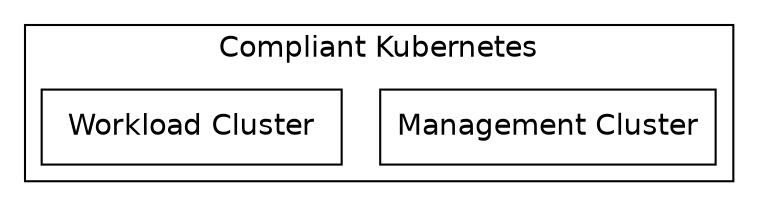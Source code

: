 digraph system {
  graph [fontname = "helvetica"];
  node [fontname = "helvetica"];
  edge [fontname = "helvetica"];

  node [shape=box, width="2pt"];
  edge [minlen="0pt", style="invis"];

  subgraph cluster_ck8s {
    label="Compliant Kubernetes"

    "Workload Cluster" -> "Management Cluster"
  }
}
